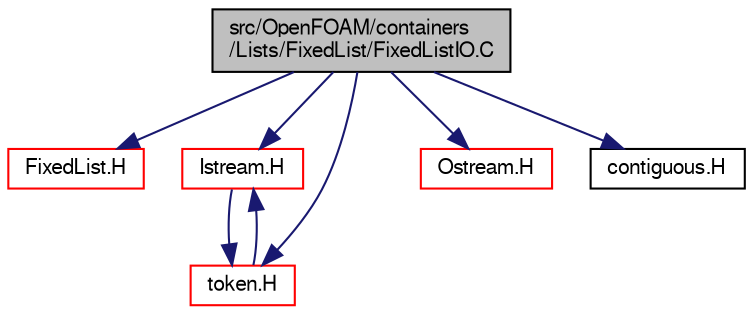 digraph "src/OpenFOAM/containers/Lists/FixedList/FixedListIO.C"
{
  bgcolor="transparent";
  edge [fontname="FreeSans",fontsize="10",labelfontname="FreeSans",labelfontsize="10"];
  node [fontname="FreeSans",fontsize="10",shape=record];
  Node0 [label="src/OpenFOAM/containers\l/Lists/FixedList/FixedListIO.C",height=0.2,width=0.4,color="black", fillcolor="grey75", style="filled", fontcolor="black"];
  Node0 -> Node1 [color="midnightblue",fontsize="10",style="solid",fontname="FreeSans"];
  Node1 [label="FixedList.H",height=0.2,width=0.4,color="red",URL="$a08642.html"];
  Node0 -> Node57 [color="midnightblue",fontsize="10",style="solid",fontname="FreeSans"];
  Node57 [label="Istream.H",height=0.2,width=0.4,color="red",URL="$a09092.html"];
  Node57 -> Node58 [color="midnightblue",fontsize="10",style="solid",fontname="FreeSans"];
  Node58 [label="token.H",height=0.2,width=0.4,color="red",URL="$a09221.html"];
  Node58 -> Node57 [color="midnightblue",fontsize="10",style="solid",fontname="FreeSans"];
  Node0 -> Node34 [color="midnightblue",fontsize="10",style="solid",fontname="FreeSans"];
  Node34 [label="Ostream.H",height=0.2,width=0.4,color="red",URL="$a09098.html"];
  Node0 -> Node58 [color="midnightblue",fontsize="10",style="solid",fontname="FreeSans"];
  Node0 -> Node56 [color="midnightblue",fontsize="10",style="solid",fontname="FreeSans"];
  Node56 [label="contiguous.H",height=0.2,width=0.4,color="black",URL="$a12185.html",tooltip="Template function to specify if the data of a type are contiguous. "];
}
